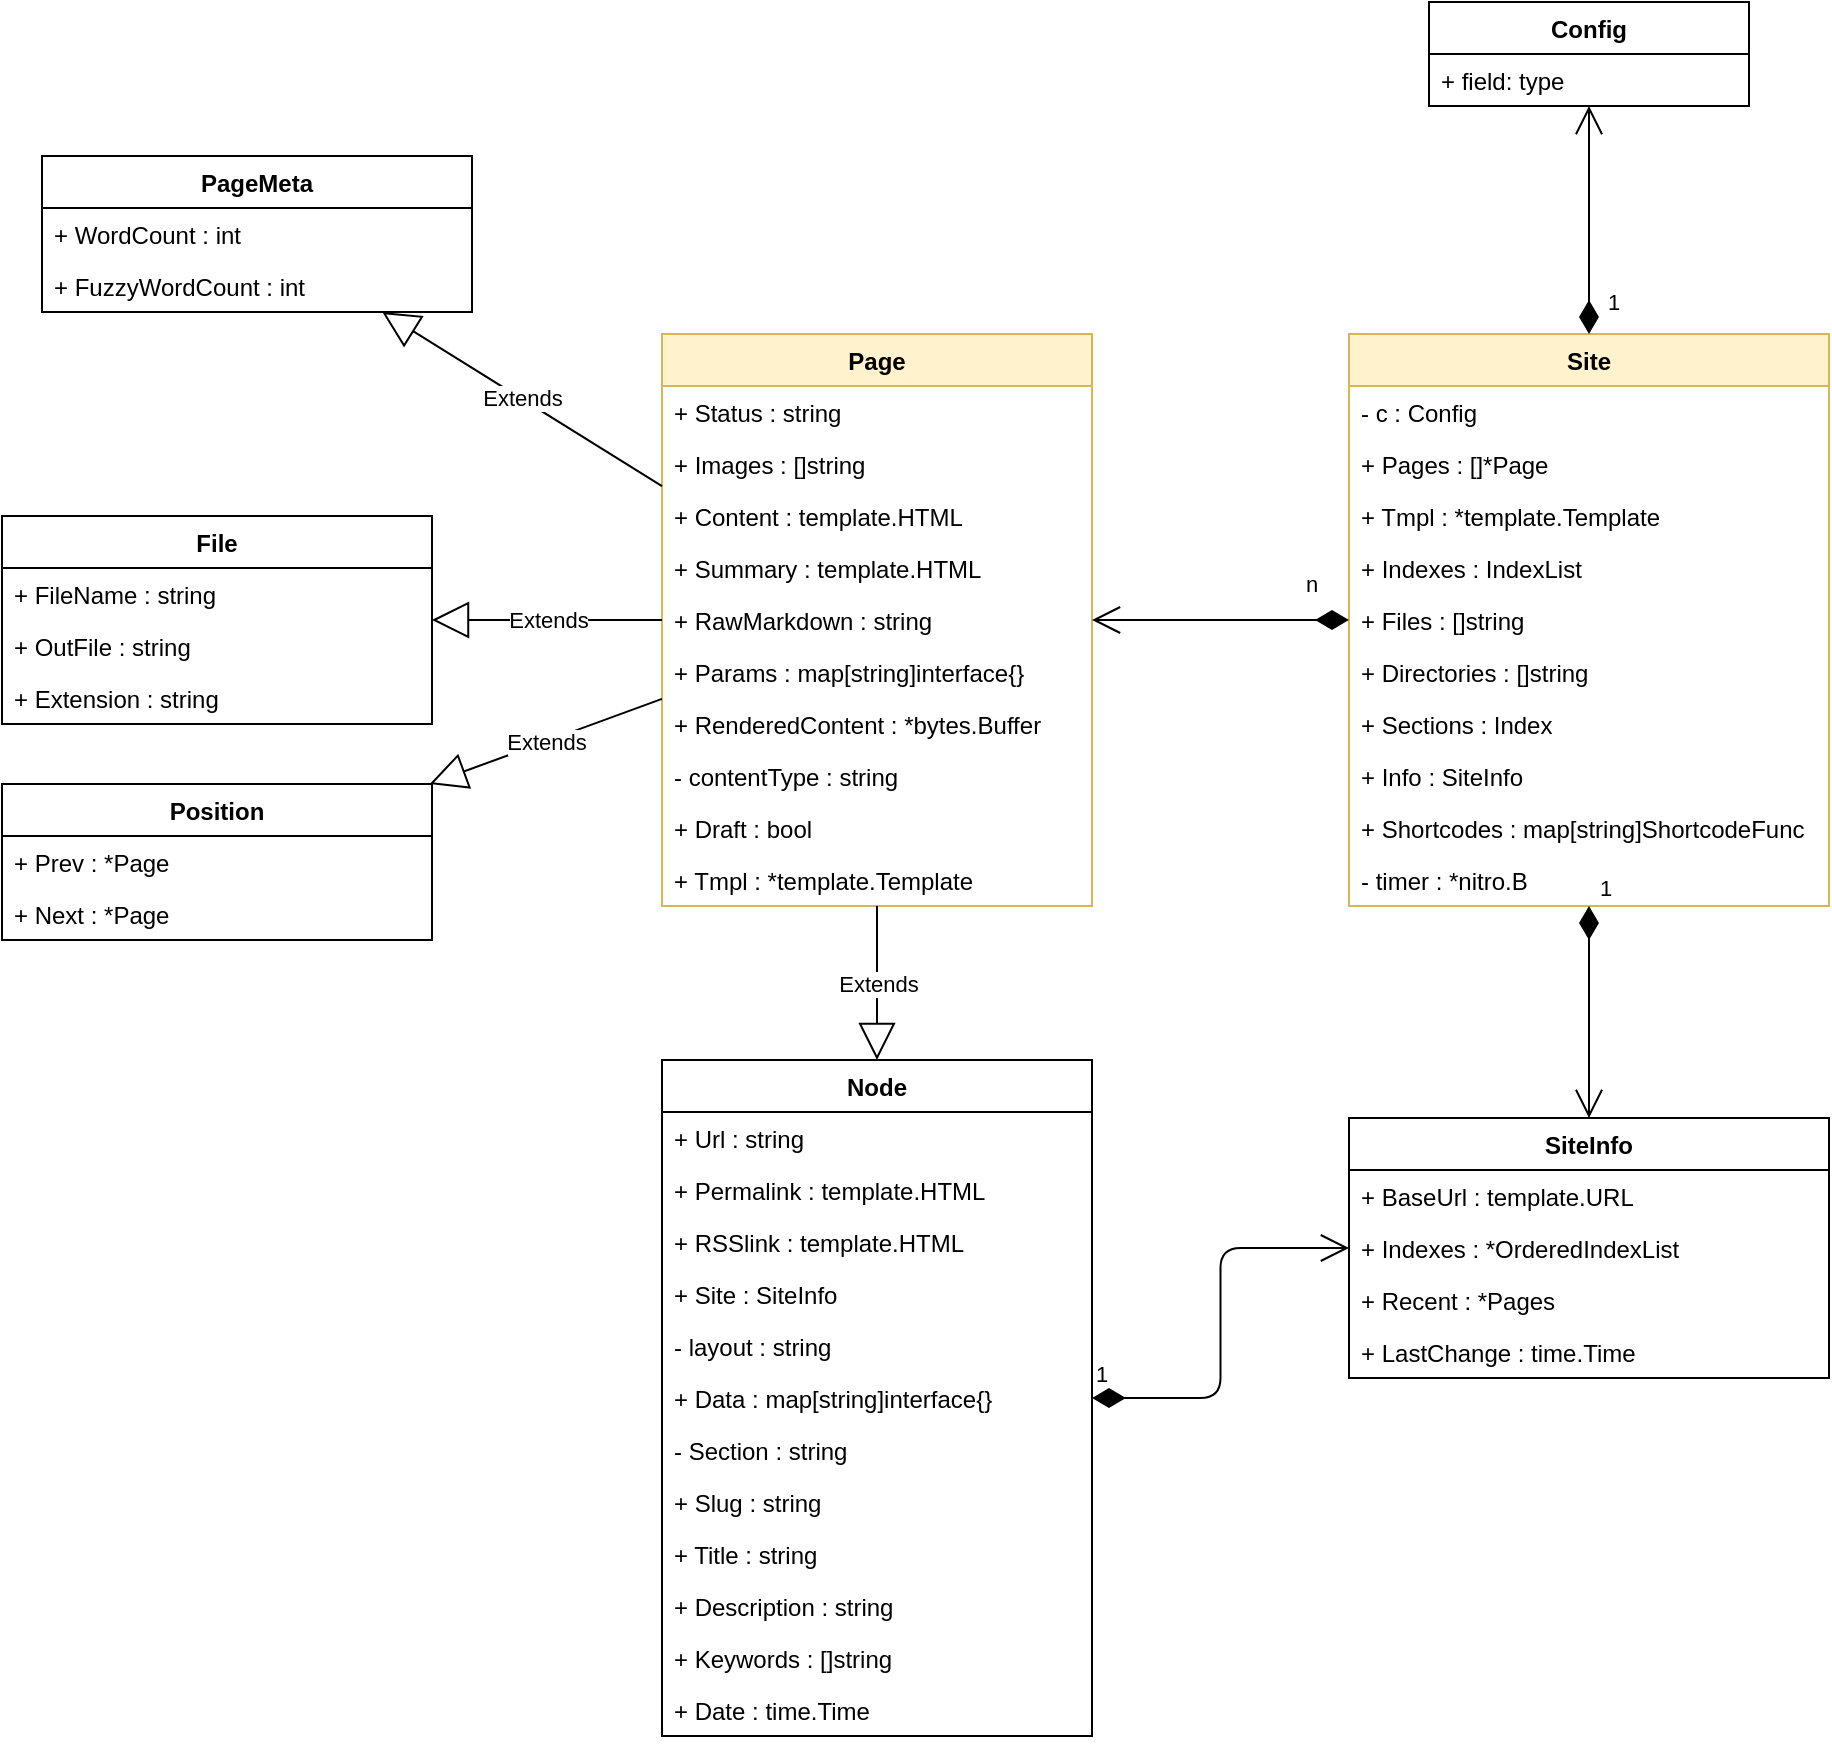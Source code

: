 <mxfile version="11.1.2" type="github"><diagram name="first vesion" id="b5b7bab2-c9e2-2cf4-8b2a-24fd1a2a6d21"><mxGraphModel dx="702" dy="708" grid="1" gridSize="10" guides="1" tooltips="1" connect="1" arrows="1" fold="1" page="1" pageScale="1" pageWidth="827" pageHeight="1169" background="#ffffff" math="0" shadow="0"><root><mxCell id="0"/><mxCell id="1" parent="0"/><mxCell id="Pn8PFQaHh3hREaWiGIFQ-3" value="Config" style="swimlane;fontStyle=1;align=center;verticalAlign=top;childLayout=stackLayout;horizontal=1;startSize=26;horizontalStack=0;resizeParent=1;resizeParentMax=0;resizeLast=0;collapsible=1;marginBottom=0;" parent="1" vertex="1"><mxGeometry x="863.5" y="141" width="160" height="52" as="geometry"/></mxCell><mxCell id="Pn8PFQaHh3hREaWiGIFQ-4" value="+ field: type" style="text;strokeColor=none;fillColor=none;align=left;verticalAlign=top;spacingLeft=4;spacingRight=4;overflow=hidden;rotatable=0;points=[[0,0.5],[1,0.5]];portConstraint=eastwest;" parent="Pn8PFQaHh3hREaWiGIFQ-3" vertex="1"><mxGeometry y="26" width="160" height="26" as="geometry"/></mxCell><mxCell id="Pn8PFQaHh3hREaWiGIFQ-7" value="Site&#xA;" style="swimlane;fontStyle=1;align=center;verticalAlign=top;childLayout=stackLayout;horizontal=1;startSize=26;horizontalStack=0;resizeParent=1;resizeParentMax=0;resizeLast=0;collapsible=1;marginBottom=0;fillColor=#fff2cc;strokeColor=#d6b656;" parent="1" vertex="1"><mxGeometry x="823.5" y="307" width="240" height="286" as="geometry"/></mxCell><mxCell id="Pn8PFQaHh3hREaWiGIFQ-8" value="- c : Config" style="text;strokeColor=none;fillColor=none;align=left;verticalAlign=top;spacingLeft=4;spacingRight=4;overflow=hidden;rotatable=0;points=[[0,0.5],[1,0.5]];portConstraint=eastwest;" parent="Pn8PFQaHh3hREaWiGIFQ-7" vertex="1"><mxGeometry y="26" width="240" height="26" as="geometry"/></mxCell><mxCell id="Pn8PFQaHh3hREaWiGIFQ-11" value="+ Pages : []*Page" style="text;strokeColor=none;fillColor=none;align=left;verticalAlign=top;spacingLeft=4;spacingRight=4;overflow=hidden;rotatable=0;points=[[0,0.5],[1,0.5]];portConstraint=eastwest;" parent="Pn8PFQaHh3hREaWiGIFQ-7" vertex="1"><mxGeometry y="52" width="240" height="26" as="geometry"/></mxCell><mxCell id="Pn8PFQaHh3hREaWiGIFQ-18" value="+ Tmpl : *template.Template" style="text;strokeColor=none;fillColor=none;align=left;verticalAlign=top;spacingLeft=4;spacingRight=4;overflow=hidden;rotatable=0;points=[[0,0.5],[1,0.5]];portConstraint=eastwest;" parent="Pn8PFQaHh3hREaWiGIFQ-7" vertex="1"><mxGeometry y="78" width="240" height="26" as="geometry"/></mxCell><mxCell id="Pn8PFQaHh3hREaWiGIFQ-17" value="+ Indexes : IndexList&#xA;" style="text;strokeColor=none;fillColor=none;align=left;verticalAlign=top;spacingLeft=4;spacingRight=4;overflow=hidden;rotatable=0;points=[[0,0.5],[1,0.5]];portConstraint=eastwest;" parent="Pn8PFQaHh3hREaWiGIFQ-7" vertex="1"><mxGeometry y="104" width="240" height="26" as="geometry"/></mxCell><mxCell id="Pn8PFQaHh3hREaWiGIFQ-13" value="+ Files : []string" style="text;strokeColor=none;fillColor=none;align=left;verticalAlign=top;spacingLeft=4;spacingRight=4;overflow=hidden;rotatable=0;points=[[0,0.5],[1,0.5]];portConstraint=eastwest;" parent="Pn8PFQaHh3hREaWiGIFQ-7" vertex="1"><mxGeometry y="130" width="240" height="26" as="geometry"/></mxCell><mxCell id="Pn8PFQaHh3hREaWiGIFQ-12" value="+ Directories : []string&#xA;" style="text;strokeColor=none;fillColor=none;align=left;verticalAlign=top;spacingLeft=4;spacingRight=4;overflow=hidden;rotatable=0;points=[[0,0.5],[1,0.5]];portConstraint=eastwest;" parent="Pn8PFQaHh3hREaWiGIFQ-7" vertex="1"><mxGeometry y="156" width="240" height="26" as="geometry"/></mxCell><mxCell id="Pn8PFQaHh3hREaWiGIFQ-16" value="+ Sections : Index" style="text;strokeColor=none;fillColor=none;align=left;verticalAlign=top;spacingLeft=4;spacingRight=4;overflow=hidden;rotatable=0;points=[[0,0.5],[1,0.5]];portConstraint=eastwest;" parent="Pn8PFQaHh3hREaWiGIFQ-7" vertex="1"><mxGeometry y="182" width="240" height="26" as="geometry"/></mxCell><mxCell id="Pn8PFQaHh3hREaWiGIFQ-15" value="+ Info : SiteInfo" style="text;strokeColor=none;fillColor=none;align=left;verticalAlign=top;spacingLeft=4;spacingRight=4;overflow=hidden;rotatable=0;points=[[0,0.5],[1,0.5]];portConstraint=eastwest;" parent="Pn8PFQaHh3hREaWiGIFQ-7" vertex="1"><mxGeometry y="208" width="240" height="26" as="geometry"/></mxCell><mxCell id="Pn8PFQaHh3hREaWiGIFQ-14" value="+ Shortcodes : map[string]ShortcodeFunc" style="text;strokeColor=none;fillColor=none;align=left;verticalAlign=top;spacingLeft=4;spacingRight=4;overflow=hidden;rotatable=0;points=[[0,0.5],[1,0.5]];portConstraint=eastwest;" parent="Pn8PFQaHh3hREaWiGIFQ-7" vertex="1"><mxGeometry y="234" width="240" height="26" as="geometry"/></mxCell><mxCell id="Pn8PFQaHh3hREaWiGIFQ-19" value="- timer : *nitro.B" style="text;strokeColor=none;fillColor=none;align=left;verticalAlign=top;spacingLeft=4;spacingRight=4;overflow=hidden;rotatable=0;points=[[0,0.5],[1,0.5]];portConstraint=eastwest;" parent="Pn8PFQaHh3hREaWiGIFQ-7" vertex="1"><mxGeometry y="260" width="240" height="26" as="geometry"/></mxCell><mxCell id="Pn8PFQaHh3hREaWiGIFQ-22" value="1" style="endArrow=open;html=1;endSize=12;startArrow=diamondThin;startSize=14;startFill=1;edgeStyle=orthogonalEdgeStyle;align=left;verticalAlign=bottom;" parent="1" source="Pn8PFQaHh3hREaWiGIFQ-7" target="Pn8PFQaHh3hREaWiGIFQ-3" edge="1"><mxGeometry x="-0.867" y="-7" relative="1" as="geometry"><mxPoint x="760" y="391" as="sourcePoint"/><mxPoint x="800" y="491" as="targetPoint"/><mxPoint as="offset"/></mxGeometry></mxCell><mxCell id="Pn8PFQaHh3hREaWiGIFQ-23" value="SiteInfo&#xA;" style="swimlane;fontStyle=1;align=center;verticalAlign=top;childLayout=stackLayout;horizontal=1;startSize=26;horizontalStack=0;resizeParent=1;resizeParentMax=0;resizeLast=0;collapsible=1;marginBottom=0;" parent="1" vertex="1"><mxGeometry x="823.5" y="699" width="240" height="130" as="geometry"/></mxCell><mxCell id="Pn8PFQaHh3hREaWiGIFQ-25" value="+ BaseUrl : template.URL" style="text;strokeColor=none;fillColor=none;align=left;verticalAlign=top;spacingLeft=4;spacingRight=4;overflow=hidden;rotatable=0;points=[[0,0.5],[1,0.5]];portConstraint=eastwest;" parent="Pn8PFQaHh3hREaWiGIFQ-23" vertex="1"><mxGeometry y="26" width="240" height="26" as="geometry"/></mxCell><mxCell id="Pn8PFQaHh3hREaWiGIFQ-27" value="+ Indexes : *OrderedIndexList&#xA;" style="text;strokeColor=none;fillColor=none;align=left;verticalAlign=top;spacingLeft=4;spacingRight=4;overflow=hidden;rotatable=0;points=[[0,0.5],[1,0.5]];portConstraint=eastwest;" parent="Pn8PFQaHh3hREaWiGIFQ-23" vertex="1"><mxGeometry y="52" width="240" height="26" as="geometry"/></mxCell><mxCell id="Pn8PFQaHh3hREaWiGIFQ-26" value="+ Recent : *Pages" style="text;strokeColor=none;fillColor=none;align=left;verticalAlign=top;spacingLeft=4;spacingRight=4;overflow=hidden;rotatable=0;points=[[0,0.5],[1,0.5]];portConstraint=eastwest;" parent="Pn8PFQaHh3hREaWiGIFQ-23" vertex="1"><mxGeometry y="78" width="240" height="26" as="geometry"/></mxCell><mxCell id="Pn8PFQaHh3hREaWiGIFQ-28" value="+ LastChange : time.Time" style="text;strokeColor=none;fillColor=none;align=left;verticalAlign=top;spacingLeft=4;spacingRight=4;overflow=hidden;rotatable=0;points=[[0,0.5],[1,0.5]];portConstraint=eastwest;" parent="Pn8PFQaHh3hREaWiGIFQ-23" vertex="1"><mxGeometry y="104" width="240" height="26" as="geometry"/></mxCell><mxCell id="Pn8PFQaHh3hREaWiGIFQ-34" value="1" style="endArrow=open;html=1;endSize=12;startArrow=diamondThin;startSize=14;startFill=1;edgeStyle=orthogonalEdgeStyle;align=left;verticalAlign=bottom;" parent="1" source="Pn8PFQaHh3hREaWiGIFQ-7" target="Pn8PFQaHh3hREaWiGIFQ-23" edge="1"><mxGeometry x="-1" y="3" relative="1" as="geometry"><mxPoint x="833.5" y="459.857" as="sourcePoint"/><mxPoint x="760" y="395.286" as="targetPoint"/></mxGeometry></mxCell><mxCell id="Pn8PFQaHh3hREaWiGIFQ-35" value="Page" style="swimlane;fontStyle=1;align=center;verticalAlign=top;childLayout=stackLayout;horizontal=1;startSize=26;horizontalStack=0;resizeParent=1;resizeParentMax=0;resizeLast=0;collapsible=1;marginBottom=0;fillColor=#fff2cc;strokeColor=#d6b656;" parent="1" vertex="1"><mxGeometry x="480" y="307" width="215" height="286" as="geometry"/></mxCell><mxCell id="Pn8PFQaHh3hREaWiGIFQ-36" value="+ Status : string" style="text;strokeColor=none;fillColor=none;align=left;verticalAlign=top;spacingLeft=4;spacingRight=4;overflow=hidden;rotatable=0;points=[[0,0.5],[1,0.5]];portConstraint=eastwest;" parent="Pn8PFQaHh3hREaWiGIFQ-35" vertex="1"><mxGeometry y="26" width="215" height="26" as="geometry"/></mxCell><mxCell id="Pn8PFQaHh3hREaWiGIFQ-45" value="+ Images : []string" style="text;strokeColor=none;fillColor=none;align=left;verticalAlign=top;spacingLeft=4;spacingRight=4;overflow=hidden;rotatable=0;points=[[0,0.5],[1,0.5]];portConstraint=eastwest;" parent="Pn8PFQaHh3hREaWiGIFQ-35" vertex="1"><mxGeometry y="52" width="215" height="26" as="geometry"/></mxCell><mxCell id="Pn8PFQaHh3hREaWiGIFQ-44" value="+ Content : template.HTML" style="text;strokeColor=none;fillColor=none;align=left;verticalAlign=top;spacingLeft=4;spacingRight=4;overflow=hidden;rotatable=0;points=[[0,0.5],[1,0.5]];portConstraint=eastwest;" parent="Pn8PFQaHh3hREaWiGIFQ-35" vertex="1"><mxGeometry y="78" width="215" height="26" as="geometry"/></mxCell><mxCell id="Pn8PFQaHh3hREaWiGIFQ-43" value="+ Summary : template.HTML" style="text;strokeColor=none;fillColor=none;align=left;verticalAlign=top;spacingLeft=4;spacingRight=4;overflow=hidden;rotatable=0;points=[[0,0.5],[1,0.5]];portConstraint=eastwest;" parent="Pn8PFQaHh3hREaWiGIFQ-35" vertex="1"><mxGeometry y="104" width="215" height="26" as="geometry"/></mxCell><mxCell id="Pn8PFQaHh3hREaWiGIFQ-39" value="+ RawMarkdown : string" style="text;strokeColor=none;fillColor=none;align=left;verticalAlign=top;spacingLeft=4;spacingRight=4;overflow=hidden;rotatable=0;points=[[0,0.5],[1,0.5]];portConstraint=eastwest;" parent="Pn8PFQaHh3hREaWiGIFQ-35" vertex="1"><mxGeometry y="130" width="215" height="26" as="geometry"/></mxCell><mxCell id="Pn8PFQaHh3hREaWiGIFQ-41" value="+ Params : map[string]interface{}" style="text;strokeColor=none;fillColor=none;align=left;verticalAlign=top;spacingLeft=4;spacingRight=4;overflow=hidden;rotatable=0;points=[[0,0.5],[1,0.5]];portConstraint=eastwest;" parent="Pn8PFQaHh3hREaWiGIFQ-35" vertex="1"><mxGeometry y="156" width="215" height="26" as="geometry"/></mxCell><mxCell id="Pn8PFQaHh3hREaWiGIFQ-42" value="+ RenderedContent : *bytes.Buffer" style="text;strokeColor=none;fillColor=none;align=left;verticalAlign=top;spacingLeft=4;spacingRight=4;overflow=hidden;rotatable=0;points=[[0,0.5],[1,0.5]];portConstraint=eastwest;" parent="Pn8PFQaHh3hREaWiGIFQ-35" vertex="1"><mxGeometry y="182" width="215" height="26" as="geometry"/></mxCell><mxCell id="Pn8PFQaHh3hREaWiGIFQ-48" value="- contentType : string" style="text;strokeColor=none;fillColor=none;align=left;verticalAlign=top;spacingLeft=4;spacingRight=4;overflow=hidden;rotatable=0;points=[[0,0.5],[1,0.5]];portConstraint=eastwest;" parent="Pn8PFQaHh3hREaWiGIFQ-35" vertex="1"><mxGeometry y="208" width="215" height="26" as="geometry"/></mxCell><mxCell id="Pn8PFQaHh3hREaWiGIFQ-40" value="+ Draft : bool" style="text;strokeColor=none;fillColor=none;align=left;verticalAlign=top;spacingLeft=4;spacingRight=4;overflow=hidden;rotatable=0;points=[[0,0.5],[1,0.5]];portConstraint=eastwest;" parent="Pn8PFQaHh3hREaWiGIFQ-35" vertex="1"><mxGeometry y="234" width="215" height="26" as="geometry"/></mxCell><mxCell id="Pn8PFQaHh3hREaWiGIFQ-47" value="+ Tmpl : *template.Template" style="text;strokeColor=none;fillColor=none;align=left;verticalAlign=top;spacingLeft=4;spacingRight=4;overflow=hidden;rotatable=0;points=[[0,0.5],[1,0.5]];portConstraint=eastwest;" parent="Pn8PFQaHh3hREaWiGIFQ-35" vertex="1"><mxGeometry y="260" width="215" height="26" as="geometry"/></mxCell><mxCell id="Pn8PFQaHh3hREaWiGIFQ-49" value="n" style="endArrow=open;html=1;endSize=12;startArrow=diamondThin;startSize=14;startFill=1;edgeStyle=orthogonalEdgeStyle;align=left;verticalAlign=bottom;" parent="1" source="Pn8PFQaHh3hREaWiGIFQ-7" target="Pn8PFQaHh3hREaWiGIFQ-35" edge="1"><mxGeometry x="-0.634" y="-9" relative="1" as="geometry"><mxPoint x="640" y="251" as="sourcePoint"/><mxPoint x="800" y="251" as="targetPoint"/><mxPoint as="offset"/></mxGeometry></mxCell><mxCell id="Pn8PFQaHh3hREaWiGIFQ-51" value="PageMeta" style="swimlane;fontStyle=1;align=center;verticalAlign=top;childLayout=stackLayout;horizontal=1;startSize=26;horizontalStack=0;resizeParent=1;resizeParentMax=0;resizeLast=0;collapsible=1;marginBottom=0;" parent="1" vertex="1"><mxGeometry x="170" y="218" width="215" height="78" as="geometry"/></mxCell><mxCell id="Pn8PFQaHh3hREaWiGIFQ-52" value="+ WordCount : int" style="text;strokeColor=none;fillColor=none;align=left;verticalAlign=top;spacingLeft=4;spacingRight=4;overflow=hidden;rotatable=0;points=[[0,0.5],[1,0.5]];portConstraint=eastwest;" parent="Pn8PFQaHh3hREaWiGIFQ-51" vertex="1"><mxGeometry y="26" width="215" height="26" as="geometry"/></mxCell><mxCell id="Pn8PFQaHh3hREaWiGIFQ-53" value="+ FuzzyWordCount : int" style="text;strokeColor=none;fillColor=none;align=left;verticalAlign=top;spacingLeft=4;spacingRight=4;overflow=hidden;rotatable=0;points=[[0,0.5],[1,0.5]];portConstraint=eastwest;" parent="Pn8PFQaHh3hREaWiGIFQ-51" vertex="1"><mxGeometry y="52" width="215" height="26" as="geometry"/></mxCell><mxCell id="Pn8PFQaHh3hREaWiGIFQ-62" value="Extends" style="endArrow=block;endSize=16;endFill=0;html=1;" parent="1" source="Pn8PFQaHh3hREaWiGIFQ-35" target="Pn8PFQaHh3hREaWiGIFQ-51" edge="1"><mxGeometry width="160" relative="1" as="geometry"><mxPoint x="210" y="610" as="sourcePoint"/><mxPoint x="370" y="610" as="targetPoint"/></mxGeometry></mxCell><mxCell id="Pn8PFQaHh3hREaWiGIFQ-63" value="File" style="swimlane;fontStyle=1;align=center;verticalAlign=top;childLayout=stackLayout;horizontal=1;startSize=26;horizontalStack=0;resizeParent=1;resizeParentMax=0;resizeLast=0;collapsible=1;marginBottom=0;" parent="1" vertex="1"><mxGeometry x="150" y="398" width="215" height="104" as="geometry"/></mxCell><mxCell id="Pn8PFQaHh3hREaWiGIFQ-64" value="+ FileName : string" style="text;strokeColor=none;fillColor=none;align=left;verticalAlign=top;spacingLeft=4;spacingRight=4;overflow=hidden;rotatable=0;points=[[0,0.5],[1,0.5]];portConstraint=eastwest;" parent="Pn8PFQaHh3hREaWiGIFQ-63" vertex="1"><mxGeometry y="26" width="215" height="26" as="geometry"/></mxCell><mxCell id="Pn8PFQaHh3hREaWiGIFQ-66" value="+ OutFile : string" style="text;strokeColor=none;fillColor=none;align=left;verticalAlign=top;spacingLeft=4;spacingRight=4;overflow=hidden;rotatable=0;points=[[0,0.5],[1,0.5]];portConstraint=eastwest;" parent="Pn8PFQaHh3hREaWiGIFQ-63" vertex="1"><mxGeometry y="52" width="215" height="26" as="geometry"/></mxCell><mxCell id="Pn8PFQaHh3hREaWiGIFQ-67" value="+ Extension : string" style="text;strokeColor=none;fillColor=none;align=left;verticalAlign=top;spacingLeft=4;spacingRight=4;overflow=hidden;rotatable=0;points=[[0,0.5],[1,0.5]];portConstraint=eastwest;" parent="Pn8PFQaHh3hREaWiGIFQ-63" vertex="1"><mxGeometry y="78" width="215" height="26" as="geometry"/></mxCell><mxCell id="Pn8PFQaHh3hREaWiGIFQ-68" value="Extends" style="endArrow=block;endSize=16;endFill=0;html=1;" parent="1" source="Pn8PFQaHh3hREaWiGIFQ-35" target="Pn8PFQaHh3hREaWiGIFQ-63" edge="1"><mxGeometry width="160" relative="1" as="geometry"><mxPoint x="490" y="393.073" as="sourcePoint"/><mxPoint x="350.142" y="306" as="targetPoint"/></mxGeometry></mxCell><mxCell id="Pn8PFQaHh3hREaWiGIFQ-69" value="Position" style="swimlane;fontStyle=1;align=center;verticalAlign=top;childLayout=stackLayout;horizontal=1;startSize=26;horizontalStack=0;resizeParent=1;resizeParentMax=0;resizeLast=0;collapsible=1;marginBottom=0;" parent="1" vertex="1"><mxGeometry x="150" y="532" width="215" height="78" as="geometry"/></mxCell><mxCell id="Pn8PFQaHh3hREaWiGIFQ-70" value="+ Prev : *Page" style="text;strokeColor=none;fillColor=none;align=left;verticalAlign=top;spacingLeft=4;spacingRight=4;overflow=hidden;rotatable=0;points=[[0,0.5],[1,0.5]];portConstraint=eastwest;" parent="Pn8PFQaHh3hREaWiGIFQ-69" vertex="1"><mxGeometry y="26" width="215" height="26" as="geometry"/></mxCell><mxCell id="Pn8PFQaHh3hREaWiGIFQ-71" value="+ Next : *Page" style="text;strokeColor=none;fillColor=none;align=left;verticalAlign=top;spacingLeft=4;spacingRight=4;overflow=hidden;rotatable=0;points=[[0,0.5],[1,0.5]];portConstraint=eastwest;" parent="Pn8PFQaHh3hREaWiGIFQ-69" vertex="1"><mxGeometry y="52" width="215" height="26" as="geometry"/></mxCell><mxCell id="Pn8PFQaHh3hREaWiGIFQ-73" value="Extends" style="endArrow=block;endSize=16;endFill=0;html=1;" parent="1" source="Pn8PFQaHh3hREaWiGIFQ-35" target="Pn8PFQaHh3hREaWiGIFQ-69" edge="1"><mxGeometry width="160" relative="1" as="geometry"><mxPoint x="490" y="460" as="sourcePoint"/><mxPoint x="375" y="460" as="targetPoint"/></mxGeometry></mxCell><mxCell id="Pn8PFQaHh3hREaWiGIFQ-74" value="Node" style="swimlane;fontStyle=1;align=center;verticalAlign=top;childLayout=stackLayout;horizontal=1;startSize=26;horizontalStack=0;resizeParent=1;resizeParentMax=0;resizeLast=0;collapsible=1;marginBottom=0;" parent="1" vertex="1"><mxGeometry x="480" y="670" width="215" height="338" as="geometry"/></mxCell><mxCell id="Pn8PFQaHh3hREaWiGIFQ-75" value="+ Url : string" style="text;strokeColor=none;fillColor=none;align=left;verticalAlign=top;spacingLeft=4;spacingRight=4;overflow=hidden;rotatable=0;points=[[0,0.5],[1,0.5]];portConstraint=eastwest;" parent="Pn8PFQaHh3hREaWiGIFQ-74" vertex="1"><mxGeometry y="26" width="215" height="26" as="geometry"/></mxCell><mxCell id="Pn8PFQaHh3hREaWiGIFQ-77" value="+ Permalink : template.HTML" style="text;strokeColor=none;fillColor=none;align=left;verticalAlign=top;spacingLeft=4;spacingRight=4;overflow=hidden;rotatable=0;points=[[0,0.5],[1,0.5]];portConstraint=eastwest;" parent="Pn8PFQaHh3hREaWiGIFQ-74" vertex="1"><mxGeometry y="52" width="215" height="26" as="geometry"/></mxCell><mxCell id="Pn8PFQaHh3hREaWiGIFQ-78" value="+ RSSlink : template.HTML" style="text;strokeColor=none;fillColor=none;align=left;verticalAlign=top;spacingLeft=4;spacingRight=4;overflow=hidden;rotatable=0;points=[[0,0.5],[1,0.5]];portConstraint=eastwest;" parent="Pn8PFQaHh3hREaWiGIFQ-74" vertex="1"><mxGeometry y="78" width="215" height="26" as="geometry"/></mxCell><mxCell id="Pn8PFQaHh3hREaWiGIFQ-79" value="+ Site : SiteInfo" style="text;strokeColor=none;fillColor=none;align=left;verticalAlign=top;spacingLeft=4;spacingRight=4;overflow=hidden;rotatable=0;points=[[0,0.5],[1,0.5]];portConstraint=eastwest;" parent="Pn8PFQaHh3hREaWiGIFQ-74" vertex="1"><mxGeometry y="104" width="215" height="26" as="geometry"/></mxCell><mxCell id="Pn8PFQaHh3hREaWiGIFQ-81" value="- layout : string" style="text;strokeColor=none;fillColor=none;align=left;verticalAlign=top;spacingLeft=4;spacingRight=4;overflow=hidden;rotatable=0;points=[[0,0.5],[1,0.5]];portConstraint=eastwest;" parent="Pn8PFQaHh3hREaWiGIFQ-74" vertex="1"><mxGeometry y="130" width="215" height="26" as="geometry"/></mxCell><mxCell id="Pn8PFQaHh3hREaWiGIFQ-80" value="+ Data : map[string]interface{}" style="text;strokeColor=none;fillColor=none;align=left;verticalAlign=top;spacingLeft=4;spacingRight=4;overflow=hidden;rotatable=0;points=[[0,0.5],[1,0.5]];portConstraint=eastwest;" parent="Pn8PFQaHh3hREaWiGIFQ-74" vertex="1"><mxGeometry y="156" width="215" height="26" as="geometry"/></mxCell><mxCell id="Pn8PFQaHh3hREaWiGIFQ-82" value="- Section : string" style="text;strokeColor=none;fillColor=none;align=left;verticalAlign=top;spacingLeft=4;spacingRight=4;overflow=hidden;rotatable=0;points=[[0,0.5],[1,0.5]];portConstraint=eastwest;" parent="Pn8PFQaHh3hREaWiGIFQ-74" vertex="1"><mxGeometry y="182" width="215" height="26" as="geometry"/></mxCell><mxCell id="Pn8PFQaHh3hREaWiGIFQ-83" value="+ Slug : string" style="text;strokeColor=none;fillColor=none;align=left;verticalAlign=top;spacingLeft=4;spacingRight=4;overflow=hidden;rotatable=0;points=[[0,0.5],[1,0.5]];portConstraint=eastwest;" parent="Pn8PFQaHh3hREaWiGIFQ-74" vertex="1"><mxGeometry y="208" width="215" height="26" as="geometry"/></mxCell><mxCell id="Pn8PFQaHh3hREaWiGIFQ-84" value="+ Title : string" style="text;strokeColor=none;fillColor=none;align=left;verticalAlign=top;spacingLeft=4;spacingRight=4;overflow=hidden;rotatable=0;points=[[0,0.5],[1,0.5]];portConstraint=eastwest;" parent="Pn8PFQaHh3hREaWiGIFQ-74" vertex="1"><mxGeometry y="234" width="215" height="26" as="geometry"/></mxCell><mxCell id="Pn8PFQaHh3hREaWiGIFQ-88" value="+ Description : string" style="text;strokeColor=none;fillColor=none;align=left;verticalAlign=top;spacingLeft=4;spacingRight=4;overflow=hidden;rotatable=0;points=[[0,0.5],[1,0.5]];portConstraint=eastwest;" parent="Pn8PFQaHh3hREaWiGIFQ-74" vertex="1"><mxGeometry y="260" width="215" height="26" as="geometry"/></mxCell><mxCell id="Pn8PFQaHh3hREaWiGIFQ-89" value="+ Keywords : []string" style="text;strokeColor=none;fillColor=none;align=left;verticalAlign=top;spacingLeft=4;spacingRight=4;overflow=hidden;rotatable=0;points=[[0,0.5],[1,0.5]];portConstraint=eastwest;" parent="Pn8PFQaHh3hREaWiGIFQ-74" vertex="1"><mxGeometry y="286" width="215" height="26" as="geometry"/></mxCell><mxCell id="Pn8PFQaHh3hREaWiGIFQ-87" value="+ Date : time.Time" style="text;strokeColor=none;fillColor=none;align=left;verticalAlign=top;spacingLeft=4;spacingRight=4;overflow=hidden;rotatable=0;points=[[0,0.5],[1,0.5]];portConstraint=eastwest;" parent="Pn8PFQaHh3hREaWiGIFQ-74" vertex="1"><mxGeometry y="312" width="215" height="26" as="geometry"/></mxCell><mxCell id="Pn8PFQaHh3hREaWiGIFQ-85" value="Extends" style="endArrow=block;endSize=16;endFill=0;html=1;" parent="1" source="Pn8PFQaHh3hREaWiGIFQ-35" target="Pn8PFQaHh3hREaWiGIFQ-74" edge="1"><mxGeometry width="160" relative="1" as="geometry"><mxPoint x="490" y="499.417" as="sourcePoint"/><mxPoint x="373.864" y="542" as="targetPoint"/></mxGeometry></mxCell><mxCell id="Pn8PFQaHh3hREaWiGIFQ-86" value="1" style="endArrow=open;html=1;endSize=12;startArrow=diamondThin;startSize=14;startFill=1;edgeStyle=orthogonalEdgeStyle;align=left;verticalAlign=bottom;" parent="1" source="Pn8PFQaHh3hREaWiGIFQ-74" target="Pn8PFQaHh3hREaWiGIFQ-23" edge="1"><mxGeometry x="-1" y="3" relative="1" as="geometry"><mxPoint x="680" y="690" as="sourcePoint"/><mxPoint x="770" y="725" as="targetPoint"/></mxGeometry></mxCell></root></mxGraphModel></diagram><diagram id="zrlaeJX2lXvtt3Ex8kY7" name="hugo-cobra"><mxGraphModel dx="1229" dy="686" grid="1" gridSize="10" guides="1" tooltips="1" connect="1" arrows="1" fold="1" page="1" pageScale="1" pageWidth="827" pageHeight="1169" math="0" shadow="0"><root><mxCell id="mSshZlllvUI6HCgls09P-0"/><mxCell id="mSshZlllvUI6HCgls09P-1" parent="mSshZlllvUI6HCgls09P-0"/><mxCell id="mSshZlllvUI6HCgls09P-2" value="hugoBuildercommon" style="swimlane;fontStyle=0;childLayout=stackLayout;horizontal=1;startSize=26;fillColor=none;horizontalStack=0;resizeParent=1;resizeParentMax=0;resizeLast=0;collapsible=1;marginBottom=0;" vertex="1" parent="mSshZlllvUI6HCgls09P-1"><mxGeometry x="40" y="44" width="210" height="468" as="geometry"/></mxCell><mxCell id="mSshZlllvUI6HCgls09P-3" value="- source: string" style="text;strokeColor=none;fillColor=none;align=left;verticalAlign=top;spacingLeft=4;spacingRight=4;overflow=hidden;rotatable=0;points=[[0,0.5],[1,0.5]];portConstraint=eastwest;" vertex="1" parent="mSshZlllvUI6HCgls09P-2"><mxGeometry y="26" width="210" height="26" as="geometry"/></mxCell><mxCell id="mSshZlllvUI6HCgls09P-4" value="- baseURL: string" style="text;strokeColor=none;fillColor=none;align=left;verticalAlign=top;spacingLeft=4;spacingRight=4;overflow=hidden;rotatable=0;points=[[0,0.5],[1,0.5]];portConstraint=eastwest;" vertex="1" parent="mSshZlllvUI6HCgls09P-2"><mxGeometry y="52" width="210" height="26" as="geometry"/></mxCell><mxCell id="mSshZlllvUI6HCgls09P-5" value="- environment: string" style="text;strokeColor=none;fillColor=none;align=left;verticalAlign=top;spacingLeft=4;spacingRight=4;overflow=hidden;rotatable=0;points=[[0,0.5],[1,0.5]];portConstraint=eastwest;" vertex="1" parent="mSshZlllvUI6HCgls09P-2"><mxGeometry y="78" width="210" height="26" as="geometry"/></mxCell><mxCell id="mSshZlllvUI6HCgls09P-11" value="- buildWatch: bool" style="text;strokeColor=none;fillColor=none;align=left;verticalAlign=top;spacingLeft=4;spacingRight=4;overflow=hidden;rotatable=0;points=[[0,0.5],[1,0.5]];portConstraint=eastwest;" vertex="1" parent="mSshZlllvUI6HCgls09P-2"><mxGeometry y="104" width="210" height="26" as="geometry"/></mxCell><mxCell id="mSshZlllvUI6HCgls09P-10" value="- gc: bool" style="text;strokeColor=none;fillColor=none;align=left;verticalAlign=top;spacingLeft=4;spacingRight=4;overflow=hidden;rotatable=0;points=[[0,0.5],[1,0.5]];portConstraint=eastwest;" vertex="1" parent="mSshZlllvUI6HCgls09P-2"><mxGeometry y="130" width="210" height="26" as="geometry"/></mxCell><mxCell id="mSshZlllvUI6HCgls09P-8" value="- cpuprofile: string" style="text;strokeColor=none;fillColor=none;align=left;verticalAlign=top;spacingLeft=4;spacingRight=4;overflow=hidden;rotatable=0;points=[[0,0.5],[1,0.5]];portConstraint=eastwest;" vertex="1" parent="mSshZlllvUI6HCgls09P-2"><mxGeometry y="156" width="210" height="26" as="geometry"/></mxCell><mxCell id="mSshZlllvUI6HCgls09P-9" value="- memprofile: string" style="text;strokeColor=none;fillColor=none;align=left;verticalAlign=top;spacingLeft=4;spacingRight=4;overflow=hidden;rotatable=0;points=[[0,0.5],[1,0.5]];portConstraint=eastwest;" vertex="1" parent="mSshZlllvUI6HCgls09P-2"><mxGeometry y="182" width="210" height="26" as="geometry"/></mxCell><mxCell id="mSshZlllvUI6HCgls09P-6" value="- mutexprofile: string" style="text;strokeColor=none;fillColor=none;align=left;verticalAlign=top;spacingLeft=4;spacingRight=4;overflow=hidden;rotatable=0;points=[[0,0.5],[1,0.5]];portConstraint=eastwest;" vertex="1" parent="mSshZlllvUI6HCgls09P-2"><mxGeometry y="208" width="210" height="26" as="geometry"/></mxCell><mxCell id="mSshZlllvUI6HCgls09P-7" value="- traceprofile: string" style="text;strokeColor=none;fillColor=none;align=left;verticalAlign=top;spacingLeft=4;spacingRight=4;overflow=hidden;rotatable=0;points=[[0,0.5],[1,0.5]];portConstraint=eastwest;" vertex="1" parent="mSshZlllvUI6HCgls09P-2"><mxGeometry y="234" width="210" height="26" as="geometry"/></mxCell><mxCell id="mSshZlllvUI6HCgls09P-16" value="- logging: bool" style="text;strokeColor=none;fillColor=none;align=left;verticalAlign=top;spacingLeft=4;spacingRight=4;overflow=hidden;rotatable=0;points=[[0,0.5],[1,0.5]];portConstraint=eastwest;" vertex="1" parent="mSshZlllvUI6HCgls09P-2"><mxGeometry y="260" width="210" height="26" as="geometry"/></mxCell><mxCell id="mSshZlllvUI6HCgls09P-17" value="- verbose: bool" style="text;strokeColor=none;fillColor=none;align=left;verticalAlign=top;spacingLeft=4;spacingRight=4;overflow=hidden;rotatable=0;points=[[0,0.5],[1,0.5]];portConstraint=eastwest;" vertex="1" parent="mSshZlllvUI6HCgls09P-2"><mxGeometry y="286" width="210" height="26" as="geometry"/></mxCell><mxCell id="mSshZlllvUI6HCgls09P-15" value="- verboseLog: bool" style="text;strokeColor=none;fillColor=none;align=left;verticalAlign=top;spacingLeft=4;spacingRight=4;overflow=hidden;rotatable=0;points=[[0,0.5],[1,0.5]];portConstraint=eastwest;" vertex="1" parent="mSshZlllvUI6HCgls09P-2"><mxGeometry y="312" width="210" height="26" as="geometry"/></mxCell><mxCell id="mSshZlllvUI6HCgls09P-14" value="- debug: bool" style="text;strokeColor=none;fillColor=none;align=left;verticalAlign=top;spacingLeft=4;spacingRight=4;overflow=hidden;rotatable=0;points=[[0,0.5],[1,0.5]];portConstraint=eastwest;" vertex="1" parent="mSshZlllvUI6HCgls09P-2"><mxGeometry y="338" width="210" height="26" as="geometry"/></mxCell><mxCell id="mSshZlllvUI6HCgls09P-12" value="- quiet: bool" style="text;strokeColor=none;fillColor=none;align=left;verticalAlign=top;spacingLeft=4;spacingRight=4;overflow=hidden;rotatable=0;points=[[0,0.5],[1,0.5]];portConstraint=eastwest;" vertex="1" parent="mSshZlllvUI6HCgls09P-2"><mxGeometry y="364" width="210" height="26" as="geometry"/></mxCell><mxCell id="mSshZlllvUI6HCgls09P-13" value="- cfgFile: string" style="text;strokeColor=none;fillColor=none;align=left;verticalAlign=top;spacingLeft=4;spacingRight=4;overflow=hidden;rotatable=0;points=[[0,0.5],[1,0.5]];portConstraint=eastwest;" vertex="1" parent="mSshZlllvUI6HCgls09P-2"><mxGeometry y="390" width="210" height="26" as="geometry"/></mxCell><mxCell id="mSshZlllvUI6HCgls09P-19" value="- cfgDir: string" style="text;strokeColor=none;fillColor=none;align=left;verticalAlign=top;spacingLeft=4;spacingRight=4;overflow=hidden;rotatable=0;points=[[0,0.5],[1,0.5]];portConstraint=eastwest;" vertex="1" parent="mSshZlllvUI6HCgls09P-2"><mxGeometry y="416" width="210" height="26" as="geometry"/></mxCell><mxCell id="mSshZlllvUI6HCgls09P-18" value="- logFile: string" style="text;strokeColor=none;fillColor=none;align=left;verticalAlign=top;spacingLeft=4;spacingRight=4;overflow=hidden;rotatable=0;points=[[0,0.5],[1,0.5]];portConstraint=eastwest;" vertex="1" parent="mSshZlllvUI6HCgls09P-2"><mxGeometry y="442" width="210" height="26" as="geometry"/></mxCell><mxCell id="mSshZlllvUI6HCgls09P-20" value="commandsBuilder" style="swimlane;fontStyle=0;childLayout=stackLayout;horizontal=1;startSize=26;fillColor=none;horizontalStack=0;resizeParent=1;resizeParentMax=0;resizeLast=0;collapsible=1;marginBottom=0;" vertex="1" parent="mSshZlllvUI6HCgls09P-1"><mxGeometry x="380" y="394" width="140" height="52" as="geometry"/></mxCell><mxCell id="mSshZlllvUI6HCgls09P-22" value="- commands: []cmder" style="text;strokeColor=none;fillColor=none;align=left;verticalAlign=top;spacingLeft=4;spacingRight=4;overflow=hidden;rotatable=0;points=[[0,0.5],[1,0.5]];portConstraint=eastwest;" vertex="1" parent="mSshZlllvUI6HCgls09P-20"><mxGeometry y="26" width="140" height="26" as="geometry"/></mxCell><mxCell id="mSshZlllvUI6HCgls09P-24" value="Extends" style="endArrow=block;endSize=16;endFill=0;html=1;" edge="1" parent="mSshZlllvUI6HCgls09P-1" source="mSshZlllvUI6HCgls09P-20" target="mSshZlllvUI6HCgls09P-2"><mxGeometry width="160" relative="1" as="geometry"><mxPoint x="160" y="480" as="sourcePoint"/><mxPoint x="320" y="480" as="targetPoint"/></mxGeometry></mxCell><mxCell id="mSshZlllvUI6HCgls09P-25" value="&lt;p style=&quot;margin: 0px ; margin-top: 4px ; text-align: center&quot;&gt;&lt;i&gt;&amp;lt;&amp;lt;cmder&amp;gt;&amp;gt;&lt;/i&gt;&lt;br&gt;&lt;b&gt;&lt;/b&gt;&lt;/p&gt;&lt;hr size=&quot;1&quot;&gt;&amp;nbsp;- getCommand(): *cobra.Command" style="verticalAlign=top;align=left;overflow=fill;fontSize=12;fontFamily=Helvetica;html=1;" vertex="1" parent="mSshZlllvUI6HCgls09P-1"><mxGeometry x="330" y="193" width="240" height="59" as="geometry"/></mxCell><mxCell id="mSshZlllvUI6HCgls09P-26" value="Extends" style="endArrow=block;endSize=16;endFill=0;html=1;" edge="1" parent="mSshZlllvUI6HCgls09P-1" source="mSshZlllvUI6HCgls09P-20" target="mSshZlllvUI6HCgls09P-25"><mxGeometry width="160" relative="1" as="geometry"><mxPoint x="530" y="430" as="sourcePoint"/><mxPoint x="690" y="430" as="targetPoint"/></mxGeometry></mxCell><mxCell id="mSshZlllvUI6HCgls09P-27" value="&lt;p style=&quot;margin: 0px ; margin-top: 4px ; text-align: center&quot;&gt;&lt;i&gt;&amp;lt;&amp;lt;flagsToConfigHandler&amp;gt;&amp;gt;&lt;/i&gt;&lt;br&gt;&lt;b&gt;&lt;/b&gt;&lt;/p&gt;&lt;hr size=&quot;1&quot;&gt;&amp;nbsp;-flagsToConfig(cfg: config.Provider)" style="verticalAlign=top;align=left;overflow=fill;fontSize=12;fontFamily=Helvetica;html=1;" vertex="1" parent="mSshZlllvUI6HCgls09P-1"><mxGeometry x="330" y="53.5" width="240" height="59" as="geometry"/></mxCell><mxCell id="mSshZlllvUI6HCgls09P-28" value="Extends" style="endArrow=block;endSize=16;endFill=0;html=1;" edge="1" parent="mSshZlllvUI6HCgls09P-1" source="mSshZlllvUI6HCgls09P-25" target="mSshZlllvUI6HCgls09P-27"><mxGeometry width="160" relative="1" as="geometry"><mxPoint x="683.486" y="330" as="sourcePoint"/><mxPoint x="669.92" y="213" as="targetPoint"/></mxGeometry></mxCell><mxCell id="mSshZlllvUI6HCgls09P-29" value="serverCmd" style="swimlane;fontStyle=0;childLayout=stackLayout;horizontal=1;startSize=26;fillColor=none;horizontalStack=0;resizeParent=1;resizeParentMax=0;resizeLast=0;collapsible=1;marginBottom=0;" vertex="1" parent="mSshZlllvUI6HCgls09P-1"><mxGeometry x="617" y="540" width="240" height="390" as="geometry"/></mxCell><mxCell id="mSshZlllvUI6HCgls09P-30" value="- stop: &lt;-chan bool" style="text;strokeColor=none;fillColor=none;align=left;verticalAlign=top;spacingLeft=4;spacingRight=4;overflow=hidden;rotatable=0;points=[[0,0.5],[1,0.5]];portConstraint=eastwest;" vertex="1" parent="mSshZlllvUI6HCgls09P-29"><mxGeometry y="26" width="240" height="26" as="geometry"/></mxCell><mxCell id="mSshZlllvUI6HCgls09P-39" value="- disableLiveReload: bool" style="text;strokeColor=none;fillColor=none;align=left;verticalAlign=top;spacingLeft=4;spacingRight=4;overflow=hidden;rotatable=0;points=[[0,0.5],[1,0.5]];portConstraint=eastwest;" vertex="1" parent="mSshZlllvUI6HCgls09P-29"><mxGeometry y="52" width="240" height="26" as="geometry"/></mxCell><mxCell id="mSshZlllvUI6HCgls09P-37" value="- navigateToChanged: bool" style="text;strokeColor=none;fillColor=none;align=left;verticalAlign=top;spacingLeft=4;spacingRight=4;overflow=hidden;rotatable=0;points=[[0,0.5],[1,0.5]];portConstraint=eastwest;" vertex="1" parent="mSshZlllvUI6HCgls09P-29"><mxGeometry y="78" width="240" height="26" as="geometry"/></mxCell><mxCell id="mSshZlllvUI6HCgls09P-36" value="- renderToDisk: bool" style="text;strokeColor=none;fillColor=none;align=left;verticalAlign=top;spacingLeft=4;spacingRight=4;overflow=hidden;rotatable=0;points=[[0,0.5],[1,0.5]];portConstraint=eastwest;" vertex="1" parent="mSshZlllvUI6HCgls09P-29"><mxGeometry y="104" width="240" height="26" as="geometry"/></mxCell><mxCell id="mSshZlllvUI6HCgls09P-38" value="- serverAppend: bool" style="text;strokeColor=none;fillColor=none;align=left;verticalAlign=top;spacingLeft=4;spacingRight=4;overflow=hidden;rotatable=0;points=[[0,0.5],[1,0.5]];portConstraint=eastwest;" vertex="1" parent="mSshZlllvUI6HCgls09P-29"><mxGeometry y="130" width="240" height="26" as="geometry"/></mxCell><mxCell id="mSshZlllvUI6HCgls09P-34" value="- serverInterface: string" style="text;strokeColor=none;fillColor=none;align=left;verticalAlign=top;spacingLeft=4;spacingRight=4;overflow=hidden;rotatable=0;points=[[0,0.5],[1,0.5]];portConstraint=eastwest;" vertex="1" parent="mSshZlllvUI6HCgls09P-29"><mxGeometry y="156" width="240" height="26" as="geometry"/></mxCell><mxCell id="mSshZlllvUI6HCgls09P-35" value="- serverPort: int" style="text;strokeColor=none;fillColor=none;align=left;verticalAlign=top;spacingLeft=4;spacingRight=4;overflow=hidden;rotatable=0;points=[[0,0.5],[1,0.5]];portConstraint=eastwest;" vertex="1" parent="mSshZlllvUI6HCgls09P-29"><mxGeometry y="182" width="240" height="26" as="geometry"/></mxCell><mxCell id="mSshZlllvUI6HCgls09P-31" value="- liveReloadPort: int" style="text;strokeColor=none;fillColor=none;align=left;verticalAlign=top;spacingLeft=4;spacingRight=4;overflow=hidden;rotatable=0;points=[[0,0.5],[1,0.5]];portConstraint=eastwest;" vertex="1" parent="mSshZlllvUI6HCgls09P-29"><mxGeometry y="208" width="240" height="26" as="geometry"/></mxCell><mxCell id="mSshZlllvUI6HCgls09P-32" value="- serverWatch: bool" style="text;strokeColor=none;fillColor=none;align=left;verticalAlign=top;spacingLeft=4;spacingRight=4;overflow=hidden;rotatable=0;points=[[0,0.5],[1,0.5]];portConstraint=eastwest;" vertex="1" parent="mSshZlllvUI6HCgls09P-29"><mxGeometry y="234" width="240" height="26" as="geometry"/></mxCell><mxCell id="mSshZlllvUI6HCgls09P-42" value="- noHTTPCache: bool" style="text;strokeColor=none;fillColor=none;align=left;verticalAlign=top;spacingLeft=4;spacingRight=4;overflow=hidden;rotatable=0;points=[[0,0.5],[1,0.5]];portConstraint=eastwest;" vertex="1" parent="mSshZlllvUI6HCgls09P-29"><mxGeometry y="260" width="240" height="26" as="geometry"/></mxCell><mxCell id="mSshZlllvUI6HCgls09P-33" value="- disableFastRender: bool" style="text;strokeColor=none;fillColor=none;align=left;verticalAlign=top;spacingLeft=4;spacingRight=4;overflow=hidden;rotatable=0;points=[[0,0.5],[1,0.5]];portConstraint=eastwest;" vertex="1" parent="mSshZlllvUI6HCgls09P-29"><mxGeometry y="286" width="240" height="26" as="geometry"/></mxCell><mxCell id="mSshZlllvUI6HCgls09P-41" value="- disableBrowserError: bool" style="text;strokeColor=none;fillColor=none;align=left;verticalAlign=top;spacingLeft=4;spacingRight=4;overflow=hidden;rotatable=0;points=[[0,0.5],[1,0.5]];portConstraint=eastwest;" vertex="1" parent="mSshZlllvUI6HCgls09P-29"><mxGeometry y="312" width="240" height="26" as="geometry"/></mxCell><mxCell id="mSshZlllvUI6HCgls09P-40" value="- noHTTPCache: bool" style="text;strokeColor=none;fillColor=none;align=left;verticalAlign=top;spacingLeft=4;spacingRight=4;overflow=hidden;rotatable=0;points=[[0,0.5],[1,0.5]];portConstraint=eastwest;" vertex="1" parent="mSshZlllvUI6HCgls09P-29"><mxGeometry y="338" width="240" height="26" as="geometry"/></mxCell><mxCell id="mSshZlllvUI6HCgls09P-55" value="- baseBuilderCmd: *baseBuilderCmd" style="text;strokeColor=none;fillColor=none;align=left;verticalAlign=top;spacingLeft=4;spacingRight=4;overflow=hidden;rotatable=0;points=[[0,0.5],[1,0.5]];portConstraint=eastwest;" vertex="1" parent="mSshZlllvUI6HCgls09P-29"><mxGeometry y="364" width="240" height="26" as="geometry"/></mxCell><mxCell id="mSshZlllvUI6HCgls09P-44" value="baseBuilderCmd" style="swimlane;fontStyle=0;childLayout=stackLayout;horizontal=1;startSize=26;fillColor=none;horizontalStack=0;resizeParent=1;resizeParentMax=0;resizeLast=0;collapsible=1;marginBottom=0;" vertex="1" parent="mSshZlllvUI6HCgls09P-1"><mxGeometry x="617" y="386" width="240" height="78" as="geometry"/></mxCell><mxCell id="mSshZlllvUI6HCgls09P-56" value="- baseCmd: baseCmd" style="text;strokeColor=none;fillColor=none;align=left;verticalAlign=top;spacingLeft=4;spacingRight=4;overflow=hidden;rotatable=0;points=[[0,0.5],[1,0.5]];portConstraint=eastwest;" vertex="1" parent="mSshZlllvUI6HCgls09P-44"><mxGeometry y="26" width="240" height="26" as="geometry"/></mxCell><mxCell id="mSshZlllvUI6HCgls09P-57" value="- commandsBuilder: commandsBuilder" style="text;strokeColor=none;fillColor=none;align=left;verticalAlign=top;spacingLeft=4;spacingRight=4;overflow=hidden;rotatable=0;points=[[0,0.5],[1,0.5]];portConstraint=eastwest;" vertex="1" parent="mSshZlllvUI6HCgls09P-44"><mxGeometry y="52" width="240" height="26" as="geometry"/></mxCell><mxCell id="mSshZlllvUI6HCgls09P-49" value="baseCmd" style="swimlane;fontStyle=0;childLayout=stackLayout;horizontal=1;startSize=26;fillColor=none;horizontalStack=0;resizeParent=1;resizeParentMax=0;resizeLast=0;collapsible=1;marginBottom=0;" vertex="1" parent="mSshZlllvUI6HCgls09P-1"><mxGeometry x="650.5" y="265" width="173" height="52" as="geometry"/></mxCell><mxCell id="mSshZlllvUI6HCgls09P-50" value="- cmd: *cobra.Command" style="text;strokeColor=none;fillColor=none;align=left;verticalAlign=top;spacingLeft=4;spacingRight=4;overflow=hidden;rotatable=0;points=[[0,0.5],[1,0.5]];portConstraint=eastwest;" vertex="1" parent="mSshZlllvUI6HCgls09P-49"><mxGeometry y="26" width="173" height="26" as="geometry"/></mxCell><mxCell id="mSshZlllvUI6HCgls09P-58" value="Use" style="endArrow=open;endSize=12;dashed=1;html=1;" edge="1" parent="mSshZlllvUI6HCgls09P-1" source="mSshZlllvUI6HCgls09P-29" target="mSshZlllvUI6HCgls09P-44"><mxGeometry width="160" relative="1" as="geometry"><mxPoint x="670" y="700" as="sourcePoint"/><mxPoint x="830" y="700" as="targetPoint"/></mxGeometry></mxCell><mxCell id="mSshZlllvUI6HCgls09P-59" value="Use" style="endArrow=open;endSize=12;dashed=1;html=1;" edge="1" parent="mSshZlllvUI6HCgls09P-1" source="mSshZlllvUI6HCgls09P-44" target="mSshZlllvUI6HCgls09P-49"><mxGeometry width="160" relative="1" as="geometry"><mxPoint x="590" y="656.211" as="sourcePoint"/><mxPoint x="450" y="651.789" as="targetPoint"/></mxGeometry></mxCell><mxCell id="mSshZlllvUI6HCgls09P-60" value="Use" style="endArrow=open;endSize=12;dashed=1;html=1;" edge="1" parent="mSshZlllvUI6HCgls09P-1" source="mSshZlllvUI6HCgls09P-44" target="mSshZlllvUI6HCgls09P-20"><mxGeometry width="160" relative="1" as="geometry"><mxPoint x="600" y="470" as="sourcePoint"/><mxPoint x="460" y="470" as="targetPoint"/></mxGeometry></mxCell></root></mxGraphModel></diagram></mxfile>
